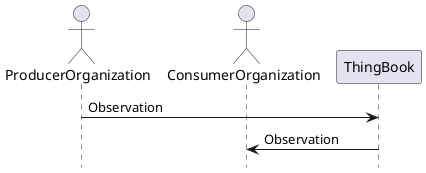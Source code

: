 @startuml "Publish a Composite Datastream"
actor ProducerOrganization
actor ConsumerOrganization

ProducerOrganization    -> ThingBook : Observation
ConsumerOrganization    <- ThingBook : Observation

hide footbox
@enduml
